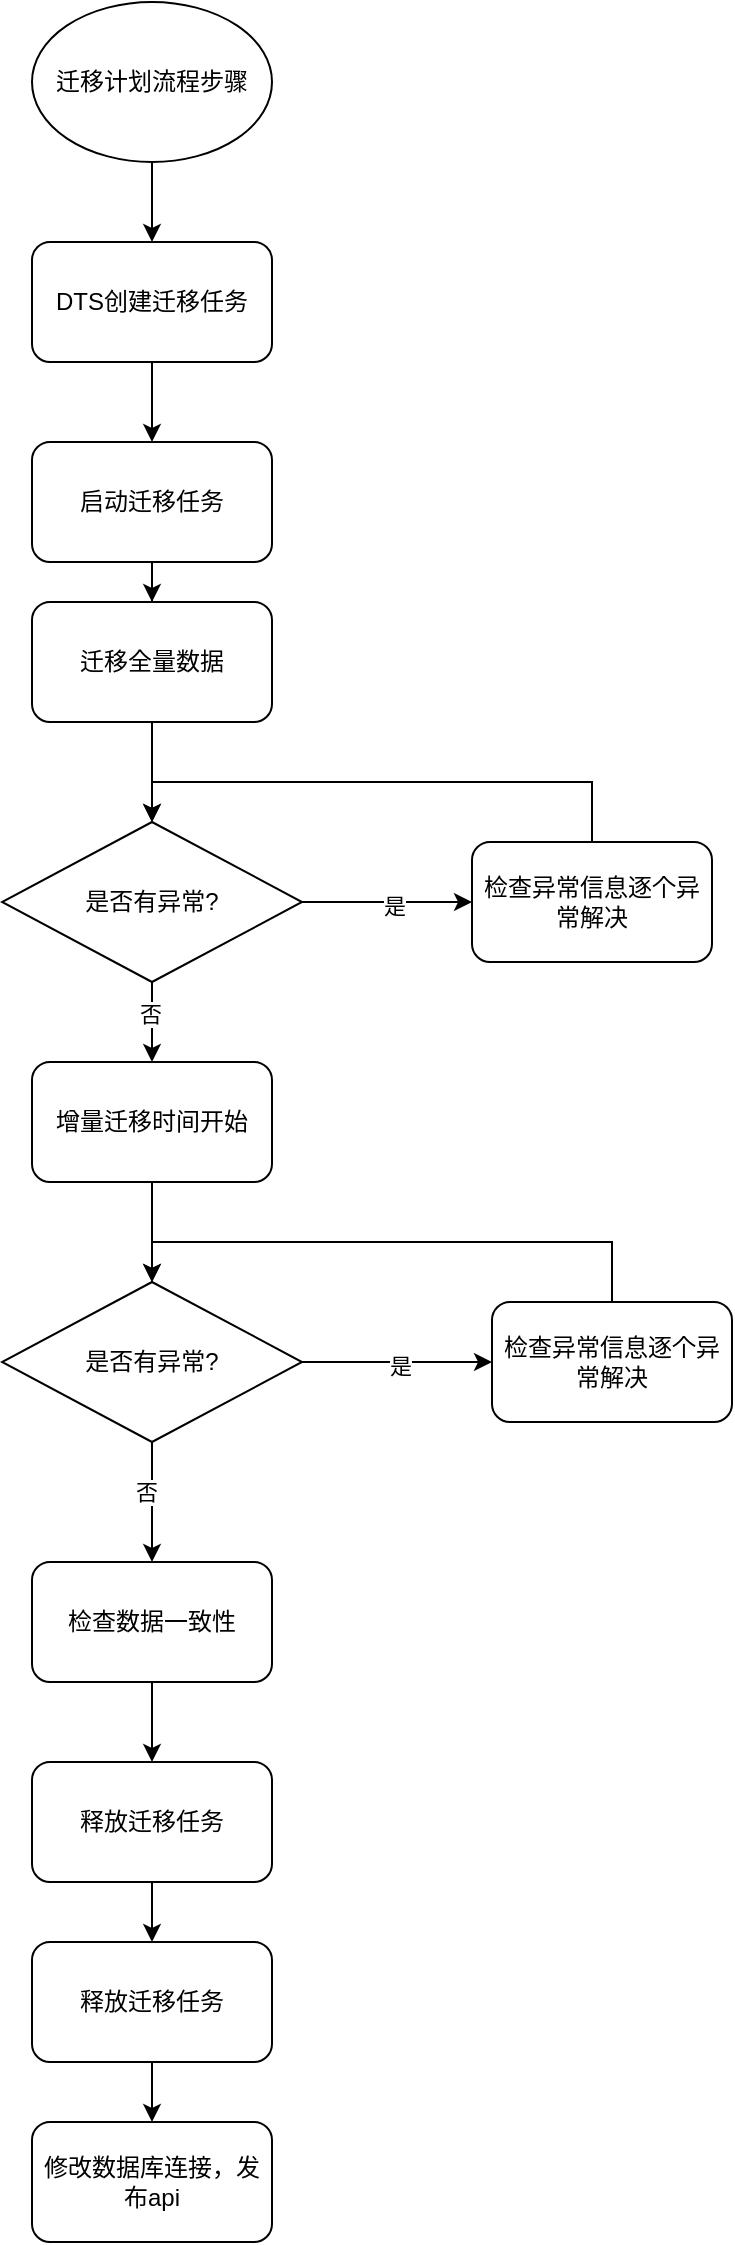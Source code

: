 <mxfile version="23.1.1" type="github">
  <diagram name="第 1 页" id="EISv82q6qKKozphU0Z3M">
    <mxGraphModel dx="956" dy="518" grid="1" gridSize="10" guides="1" tooltips="1" connect="1" arrows="1" fold="1" page="0" pageScale="1" pageWidth="827" pageHeight="1169" math="0" shadow="0">
      <root>
        <mxCell id="0" />
        <mxCell id="1" parent="0" />
        <mxCell id="MeYun6L2m2bf5LSQbMc_-10" style="edgeStyle=orthogonalEdgeStyle;rounded=0;orthogonalLoop=1;jettySize=auto;html=1;" edge="1" parent="1" source="MeYun6L2m2bf5LSQbMc_-1" target="MeYun6L2m2bf5LSQbMc_-2">
          <mxGeometry relative="1" as="geometry" />
        </mxCell>
        <mxCell id="MeYun6L2m2bf5LSQbMc_-1" value="迁移计划流程步骤" style="ellipse;whiteSpace=wrap;html=1;" vertex="1" parent="1">
          <mxGeometry x="100" y="20" width="120" height="80" as="geometry" />
        </mxCell>
        <mxCell id="MeYun6L2m2bf5LSQbMc_-11" style="edgeStyle=orthogonalEdgeStyle;rounded=0;orthogonalLoop=1;jettySize=auto;html=1;" edge="1" parent="1" source="MeYun6L2m2bf5LSQbMc_-2" target="MeYun6L2m2bf5LSQbMc_-3">
          <mxGeometry relative="1" as="geometry" />
        </mxCell>
        <mxCell id="MeYun6L2m2bf5LSQbMc_-2" value="DTS创建迁移任务" style="rounded=1;whiteSpace=wrap;html=1;" vertex="1" parent="1">
          <mxGeometry x="100" y="140" width="120" height="60" as="geometry" />
        </mxCell>
        <mxCell id="MeYun6L2m2bf5LSQbMc_-12" style="edgeStyle=orthogonalEdgeStyle;rounded=0;orthogonalLoop=1;jettySize=auto;html=1;entryX=0.5;entryY=0;entryDx=0;entryDy=0;" edge="1" parent="1" source="MeYun6L2m2bf5LSQbMc_-3" target="MeYun6L2m2bf5LSQbMc_-4">
          <mxGeometry relative="1" as="geometry" />
        </mxCell>
        <mxCell id="MeYun6L2m2bf5LSQbMc_-3" value="启动迁移任务" style="rounded=1;whiteSpace=wrap;html=1;" vertex="1" parent="1">
          <mxGeometry x="100" y="240" width="120" height="60" as="geometry" />
        </mxCell>
        <mxCell id="MeYun6L2m2bf5LSQbMc_-13" style="edgeStyle=orthogonalEdgeStyle;rounded=0;orthogonalLoop=1;jettySize=auto;html=1;" edge="1" parent="1" source="MeYun6L2m2bf5LSQbMc_-4" target="MeYun6L2m2bf5LSQbMc_-18">
          <mxGeometry relative="1" as="geometry" />
        </mxCell>
        <mxCell id="MeYun6L2m2bf5LSQbMc_-4" value="迁移全量数据" style="rounded=1;whiteSpace=wrap;html=1;" vertex="1" parent="1">
          <mxGeometry x="100" y="320" width="120" height="60" as="geometry" />
        </mxCell>
        <mxCell id="MeYun6L2m2bf5LSQbMc_-14" style="edgeStyle=orthogonalEdgeStyle;rounded=0;orthogonalLoop=1;jettySize=auto;html=1;entryX=0.5;entryY=0;entryDx=0;entryDy=0;" edge="1" parent="1" source="MeYun6L2m2bf5LSQbMc_-5" target="MeYun6L2m2bf5LSQbMc_-20">
          <mxGeometry relative="1" as="geometry" />
        </mxCell>
        <mxCell id="MeYun6L2m2bf5LSQbMc_-5" value="增量迁移时间开始" style="rounded=1;whiteSpace=wrap;html=1;" vertex="1" parent="1">
          <mxGeometry x="100" y="550" width="120" height="60" as="geometry" />
        </mxCell>
        <mxCell id="MeYun6L2m2bf5LSQbMc_-15" style="edgeStyle=orthogonalEdgeStyle;rounded=0;orthogonalLoop=1;jettySize=auto;html=1;entryX=0.5;entryY=0;entryDx=0;entryDy=0;" edge="1" parent="1" source="MeYun6L2m2bf5LSQbMc_-6" target="MeYun6L2m2bf5LSQbMc_-7">
          <mxGeometry relative="1" as="geometry" />
        </mxCell>
        <mxCell id="MeYun6L2m2bf5LSQbMc_-6" value="检查数据一致性" style="rounded=1;whiteSpace=wrap;html=1;" vertex="1" parent="1">
          <mxGeometry x="100" y="800" width="120" height="60" as="geometry" />
        </mxCell>
        <mxCell id="MeYun6L2m2bf5LSQbMc_-16" style="edgeStyle=orthogonalEdgeStyle;rounded=0;orthogonalLoop=1;jettySize=auto;html=1;" edge="1" parent="1" source="MeYun6L2m2bf5LSQbMc_-7" target="MeYun6L2m2bf5LSQbMc_-8">
          <mxGeometry relative="1" as="geometry" />
        </mxCell>
        <mxCell id="MeYun6L2m2bf5LSQbMc_-7" value="释放迁移任务" style="rounded=1;whiteSpace=wrap;html=1;" vertex="1" parent="1">
          <mxGeometry x="100" y="900" width="120" height="60" as="geometry" />
        </mxCell>
        <mxCell id="MeYun6L2m2bf5LSQbMc_-17" style="edgeStyle=orthogonalEdgeStyle;rounded=0;orthogonalLoop=1;jettySize=auto;html=1;" edge="1" parent="1" source="MeYun6L2m2bf5LSQbMc_-8" target="MeYun6L2m2bf5LSQbMc_-9">
          <mxGeometry relative="1" as="geometry" />
        </mxCell>
        <mxCell id="MeYun6L2m2bf5LSQbMc_-8" value="释放迁移任务" style="rounded=1;whiteSpace=wrap;html=1;" vertex="1" parent="1">
          <mxGeometry x="100" y="990" width="120" height="60" as="geometry" />
        </mxCell>
        <mxCell id="MeYun6L2m2bf5LSQbMc_-9" value="修改数据库连接，发布api" style="rounded=1;whiteSpace=wrap;html=1;" vertex="1" parent="1">
          <mxGeometry x="100" y="1080" width="120" height="60" as="geometry" />
        </mxCell>
        <mxCell id="MeYun6L2m2bf5LSQbMc_-19" style="edgeStyle=orthogonalEdgeStyle;rounded=0;orthogonalLoop=1;jettySize=auto;html=1;" edge="1" parent="1" source="MeYun6L2m2bf5LSQbMc_-18" target="MeYun6L2m2bf5LSQbMc_-5">
          <mxGeometry relative="1" as="geometry">
            <Array as="points">
              <mxPoint x="160" y="530" />
              <mxPoint x="160" y="530" />
            </Array>
          </mxGeometry>
        </mxCell>
        <mxCell id="MeYun6L2m2bf5LSQbMc_-22" value="否" style="edgeLabel;html=1;align=center;verticalAlign=middle;resizable=0;points=[];" vertex="1" connectable="0" parent="MeYun6L2m2bf5LSQbMc_-19">
          <mxGeometry x="-0.228" y="-1" relative="1" as="geometry">
            <mxPoint as="offset" />
          </mxGeometry>
        </mxCell>
        <mxCell id="MeYun6L2m2bf5LSQbMc_-24" style="edgeStyle=orthogonalEdgeStyle;rounded=0;orthogonalLoop=1;jettySize=auto;html=1;" edge="1" parent="1" source="MeYun6L2m2bf5LSQbMc_-18" target="MeYun6L2m2bf5LSQbMc_-25">
          <mxGeometry relative="1" as="geometry">
            <mxPoint x="310" y="470" as="targetPoint" />
          </mxGeometry>
        </mxCell>
        <mxCell id="MeYun6L2m2bf5LSQbMc_-28" value="是" style="edgeLabel;html=1;align=center;verticalAlign=middle;resizable=0;points=[];" vertex="1" connectable="0" parent="MeYun6L2m2bf5LSQbMc_-24">
          <mxGeometry x="0.072" y="-2" relative="1" as="geometry">
            <mxPoint as="offset" />
          </mxGeometry>
        </mxCell>
        <mxCell id="MeYun6L2m2bf5LSQbMc_-18" value="是否有异常?" style="rhombus;whiteSpace=wrap;html=1;" vertex="1" parent="1">
          <mxGeometry x="85" y="430" width="150" height="80" as="geometry" />
        </mxCell>
        <mxCell id="MeYun6L2m2bf5LSQbMc_-21" style="edgeStyle=orthogonalEdgeStyle;rounded=0;orthogonalLoop=1;jettySize=auto;html=1;" edge="1" parent="1" source="MeYun6L2m2bf5LSQbMc_-20" target="MeYun6L2m2bf5LSQbMc_-6">
          <mxGeometry relative="1" as="geometry" />
        </mxCell>
        <mxCell id="MeYun6L2m2bf5LSQbMc_-23" value="否" style="edgeLabel;html=1;align=center;verticalAlign=middle;resizable=0;points=[];" vertex="1" connectable="0" parent="MeYun6L2m2bf5LSQbMc_-21">
          <mxGeometry x="-0.184" y="-3" relative="1" as="geometry">
            <mxPoint as="offset" />
          </mxGeometry>
        </mxCell>
        <mxCell id="MeYun6L2m2bf5LSQbMc_-30" style="edgeStyle=orthogonalEdgeStyle;rounded=0;orthogonalLoop=1;jettySize=auto;html=1;" edge="1" parent="1" source="MeYun6L2m2bf5LSQbMc_-20" target="MeYun6L2m2bf5LSQbMc_-29">
          <mxGeometry relative="1" as="geometry" />
        </mxCell>
        <mxCell id="MeYun6L2m2bf5LSQbMc_-32" value="是" style="edgeLabel;html=1;align=center;verticalAlign=middle;resizable=0;points=[];" vertex="1" connectable="0" parent="MeYun6L2m2bf5LSQbMc_-30">
          <mxGeometry x="0.032" y="-2" relative="1" as="geometry">
            <mxPoint as="offset" />
          </mxGeometry>
        </mxCell>
        <mxCell id="MeYun6L2m2bf5LSQbMc_-20" value="是否有异常?" style="rhombus;whiteSpace=wrap;html=1;" vertex="1" parent="1">
          <mxGeometry x="85" y="660" width="150" height="80" as="geometry" />
        </mxCell>
        <mxCell id="MeYun6L2m2bf5LSQbMc_-26" style="edgeStyle=orthogonalEdgeStyle;rounded=0;orthogonalLoop=1;jettySize=auto;html=1;entryX=0.5;entryY=0;entryDx=0;entryDy=0;" edge="1" parent="1" source="MeYun6L2m2bf5LSQbMc_-25" target="MeYun6L2m2bf5LSQbMc_-18">
          <mxGeometry relative="1" as="geometry">
            <Array as="points">
              <mxPoint x="380" y="410" />
              <mxPoint x="160" y="410" />
            </Array>
          </mxGeometry>
        </mxCell>
        <mxCell id="MeYun6L2m2bf5LSQbMc_-25" value="检查异常信息逐个异常解决" style="rounded=1;whiteSpace=wrap;html=1;" vertex="1" parent="1">
          <mxGeometry x="320" y="440" width="120" height="60" as="geometry" />
        </mxCell>
        <mxCell id="MeYun6L2m2bf5LSQbMc_-31" style="edgeStyle=orthogonalEdgeStyle;rounded=0;orthogonalLoop=1;jettySize=auto;html=1;entryX=0.5;entryY=0;entryDx=0;entryDy=0;" edge="1" parent="1" source="MeYun6L2m2bf5LSQbMc_-29" target="MeYun6L2m2bf5LSQbMc_-20">
          <mxGeometry relative="1" as="geometry">
            <Array as="points">
              <mxPoint x="390" y="640" />
              <mxPoint x="160" y="640" />
            </Array>
          </mxGeometry>
        </mxCell>
        <mxCell id="MeYun6L2m2bf5LSQbMc_-29" value="检查异常信息逐个异常解决" style="rounded=1;whiteSpace=wrap;html=1;" vertex="1" parent="1">
          <mxGeometry x="330" y="670" width="120" height="60" as="geometry" />
        </mxCell>
      </root>
    </mxGraphModel>
  </diagram>
</mxfile>
